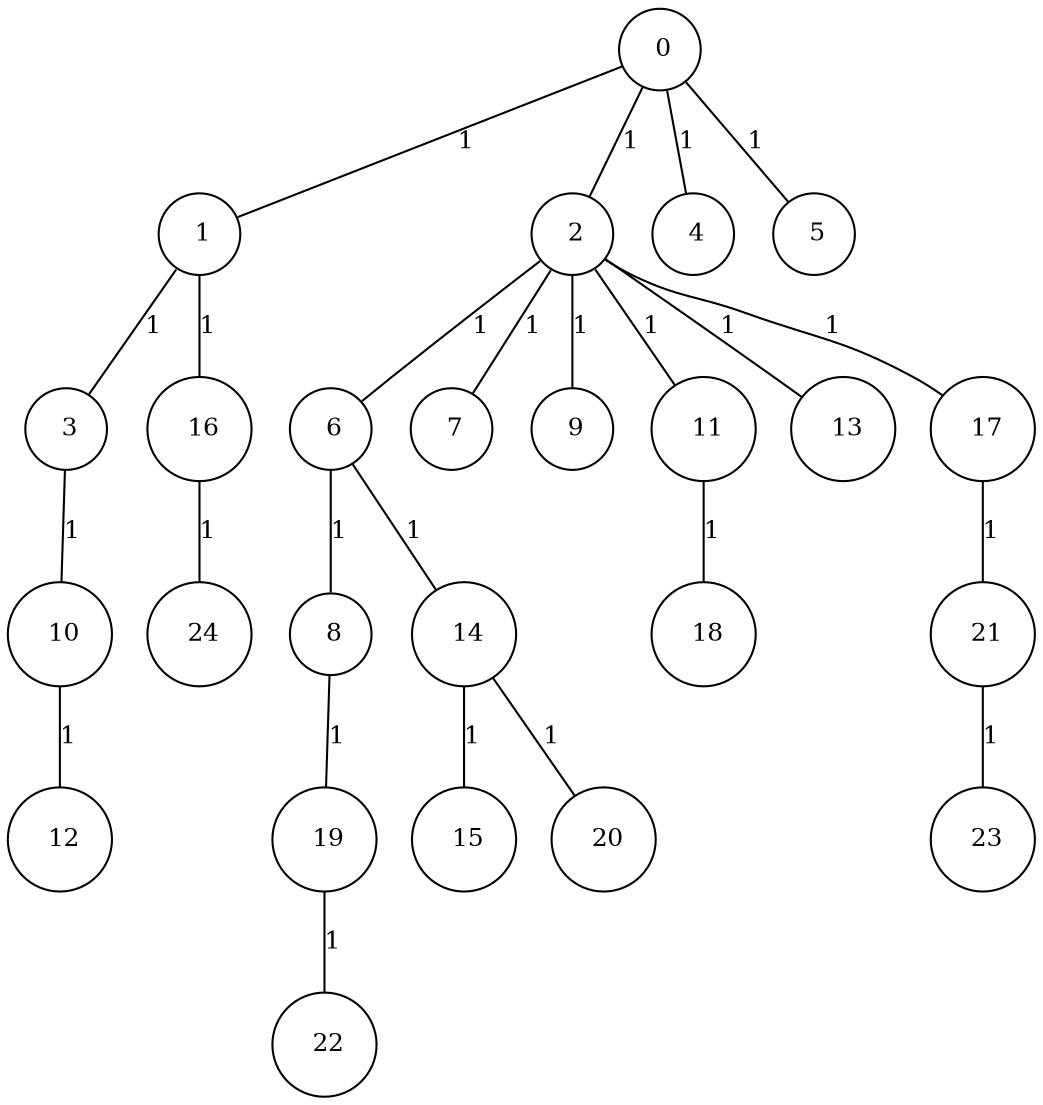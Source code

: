 graph G {
size="8.5,11;"
ratio = "expand;"
fixedsize="true;"
overlap="scale;"
node[shape=circle,width=.12,hight=.12,fontsize=12]
edge[fontsize=12]

0[label=" 0" color=black, pos="2.8116485,1.5525913!"];
1[label=" 1" color=black, pos="2.7525109,2.1799613!"];
2[label=" 2" color=black, pos="1.5820835,0.18959397!"];
3[label=" 3" color=black, pos="0.078306056,1.2711934!"];
4[label=" 4" color=black, pos="0.42383748,1.0141041!"];
5[label=" 5" color=black, pos="2.2208054,1.997734!"];
6[label=" 6" color=black, pos="0.035560913,0.27666471!"];
7[label=" 7" color=black, pos="2.5639401,1.6477597!"];
8[label=" 8" color=black, pos="1.3728883,1.2858619!"];
9[label=" 9" color=black, pos="0.74965133,2.9210933!"];
10[label=" 10" color=black, pos="1.5289889,2.1340291!"];
11[label=" 11" color=black, pos="0.032565916,0.13190357!"];
12[label=" 12" color=black, pos="2.8141831,0.17897704!"];
13[label=" 13" color=black, pos="1.4096021,2.4602931!"];
14[label=" 14" color=black, pos="1.2556067,1.2286921!"];
15[label=" 15" color=black, pos="0.77634638,0.19513537!"];
16[label=" 16" color=black, pos="1.0768029,0.27463384!"];
17[label=" 17" color=black, pos="0.94682039,0.15818904!"];
18[label=" 18" color=black, pos="0.30641434,2.0831043!"];
19[label=" 19" color=black, pos="0.69744059,1.7953836!"];
20[label=" 20" color=black, pos="1.3610156,0.54661212!"];
21[label=" 21" color=black, pos="1.1510717,2.2157807!"];
22[label=" 22" color=black, pos="1.7438631,0.22622513!"];
23[label=" 23" color=black, pos="1.3209246,2.6694441!"];
24[label=" 24" color=black, pos="0.90235773,2.2241817!"];
0--1[label="1"]
0--2[label="1"]
0--4[label="1"]
0--5[label="1"]
1--3[label="1"]
1--16[label="1"]
2--6[label="1"]
2--7[label="1"]
2--9[label="1"]
2--11[label="1"]
2--13[label="1"]
2--17[label="1"]
3--10[label="1"]
6--8[label="1"]
6--14[label="1"]
8--19[label="1"]
10--12[label="1"]
11--18[label="1"]
14--15[label="1"]
14--20[label="1"]
16--24[label="1"]
17--21[label="1"]
19--22[label="1"]
21--23[label="1"]

}
